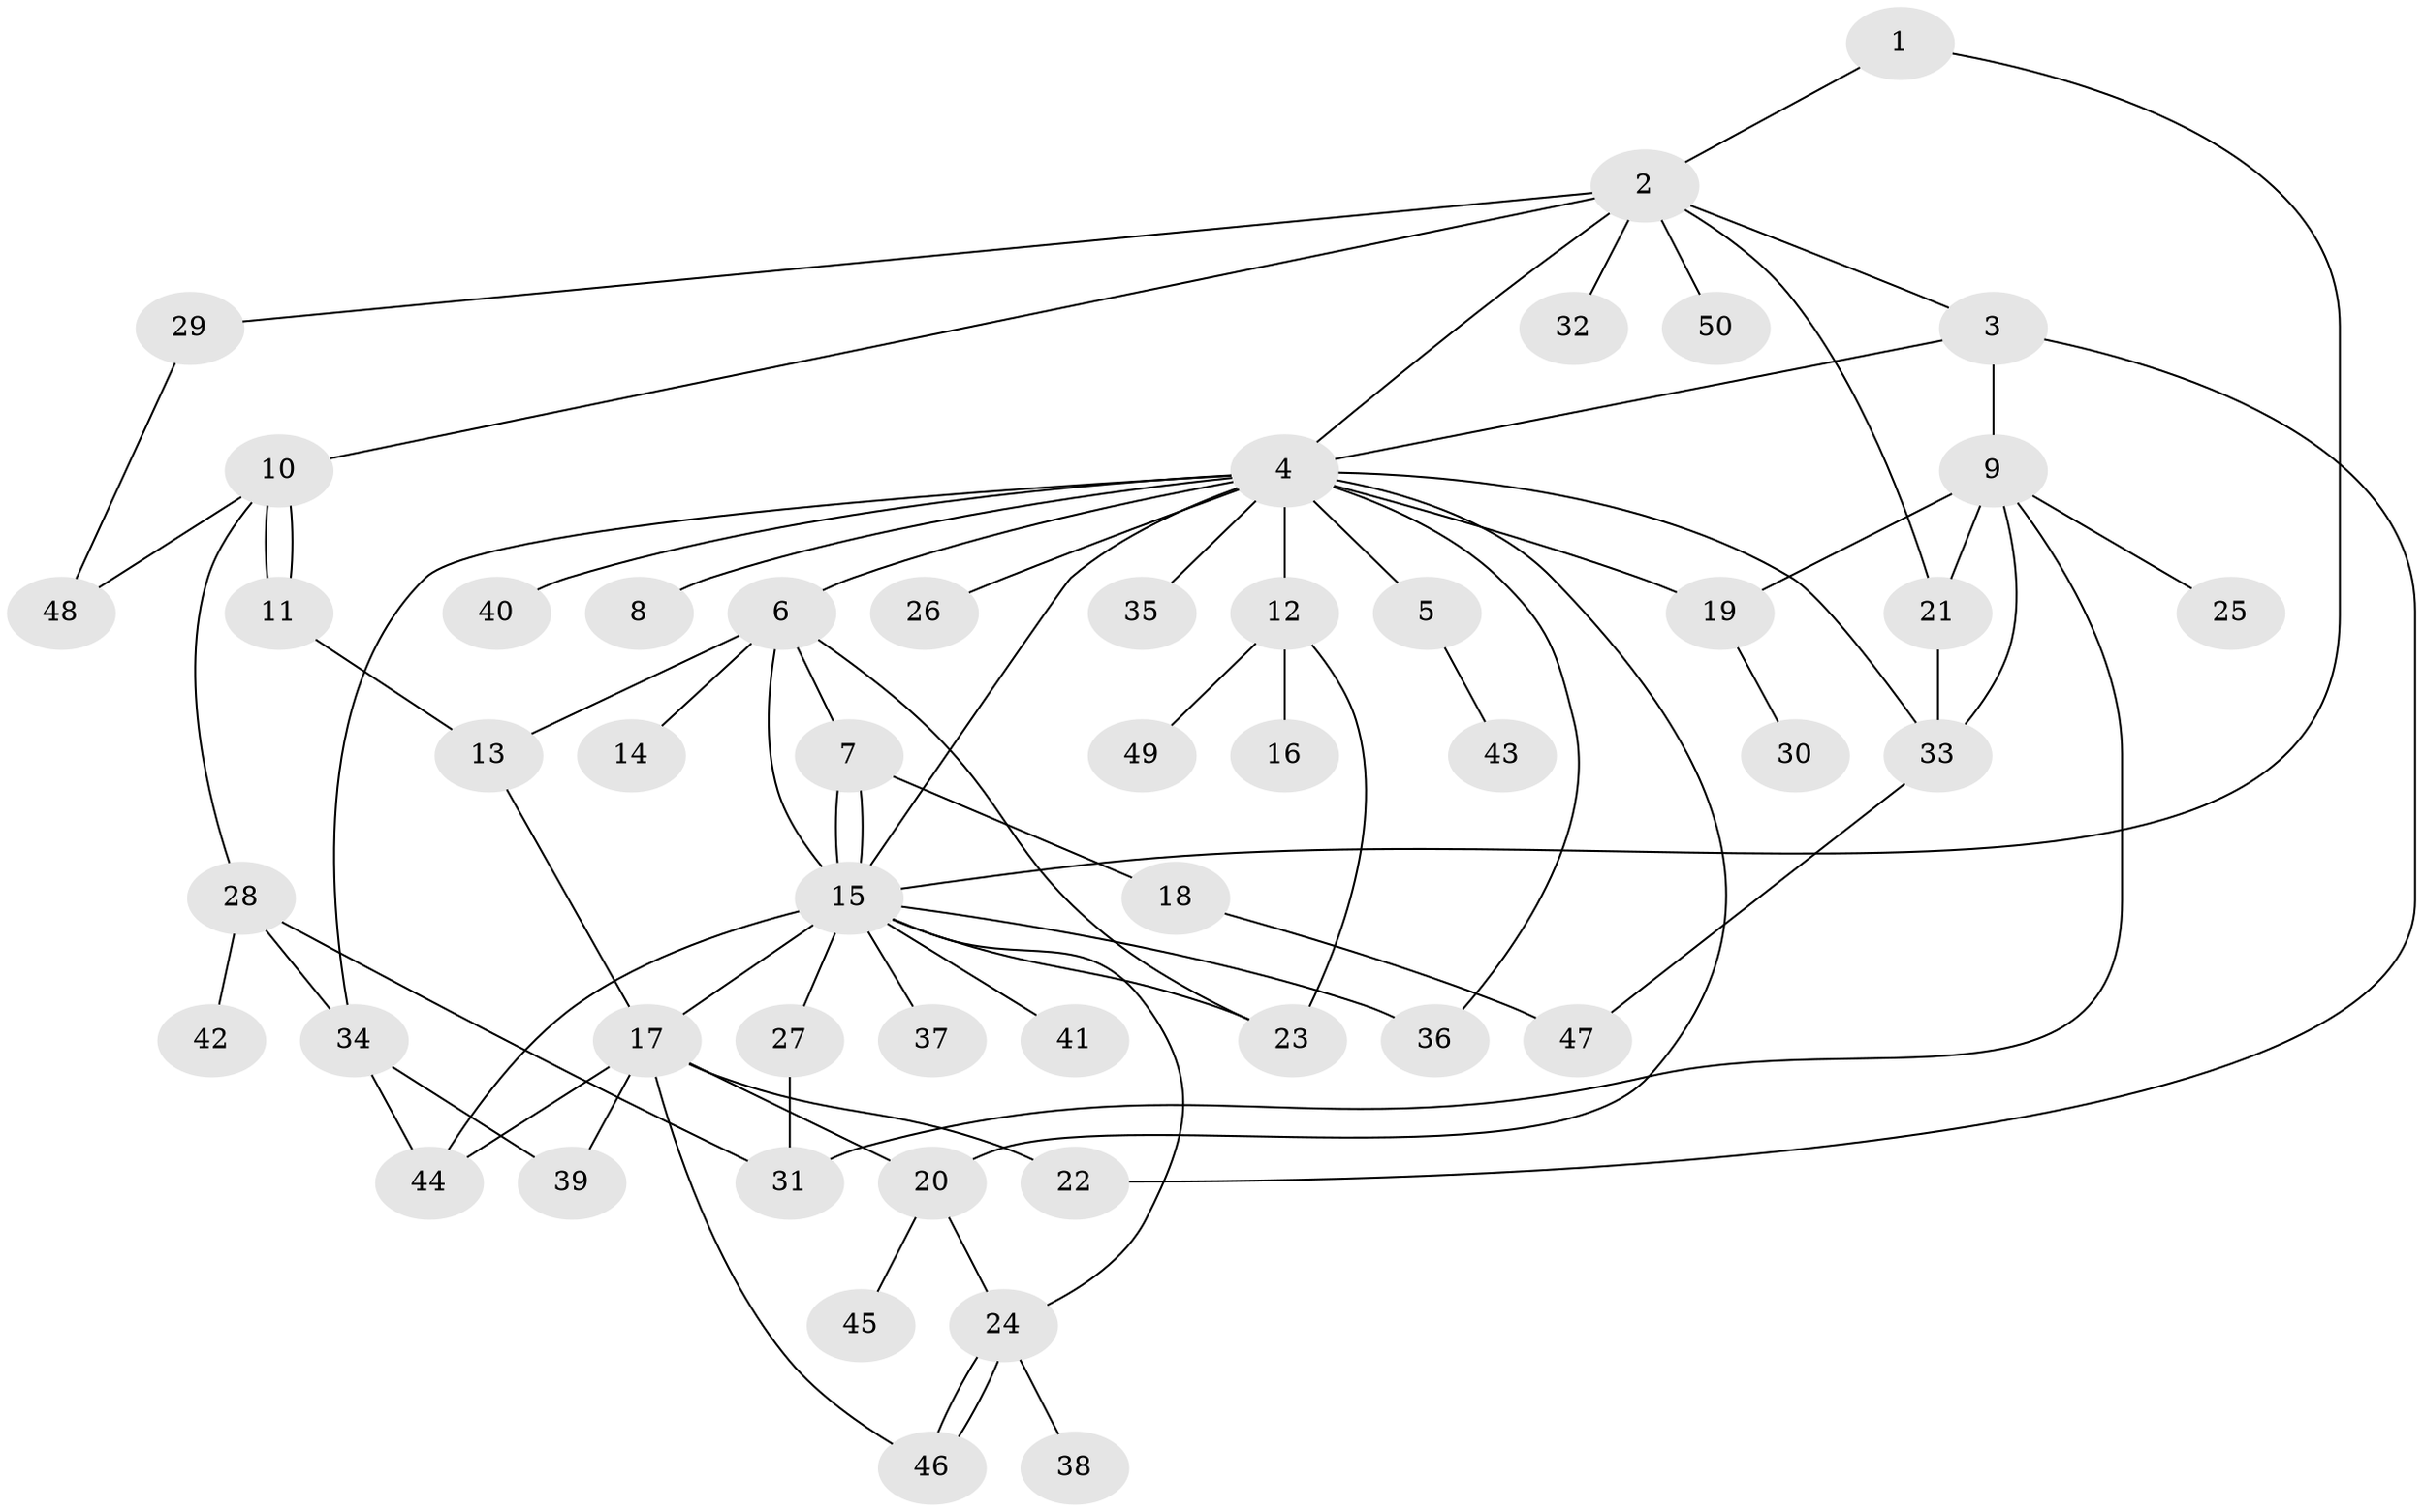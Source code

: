// Generated by graph-tools (version 1.1) at 2025/14/03/09/25 04:14:40]
// undirected, 50 vertices, 77 edges
graph export_dot {
graph [start="1"]
  node [color=gray90,style=filled];
  1;
  2;
  3;
  4;
  5;
  6;
  7;
  8;
  9;
  10;
  11;
  12;
  13;
  14;
  15;
  16;
  17;
  18;
  19;
  20;
  21;
  22;
  23;
  24;
  25;
  26;
  27;
  28;
  29;
  30;
  31;
  32;
  33;
  34;
  35;
  36;
  37;
  38;
  39;
  40;
  41;
  42;
  43;
  44;
  45;
  46;
  47;
  48;
  49;
  50;
  1 -- 2;
  1 -- 15;
  2 -- 3;
  2 -- 4;
  2 -- 10;
  2 -- 21;
  2 -- 29;
  2 -- 32;
  2 -- 50;
  3 -- 4;
  3 -- 9;
  3 -- 22;
  4 -- 5;
  4 -- 6;
  4 -- 8;
  4 -- 12;
  4 -- 15;
  4 -- 19;
  4 -- 20;
  4 -- 26;
  4 -- 33;
  4 -- 34;
  4 -- 35;
  4 -- 36;
  4 -- 40;
  5 -- 43;
  6 -- 7;
  6 -- 13;
  6 -- 14;
  6 -- 15;
  6 -- 23;
  7 -- 15;
  7 -- 15;
  7 -- 18;
  9 -- 19;
  9 -- 21;
  9 -- 25;
  9 -- 31;
  9 -- 33;
  10 -- 11;
  10 -- 11;
  10 -- 28;
  10 -- 48;
  11 -- 13;
  12 -- 16;
  12 -- 23;
  12 -- 49;
  13 -- 17;
  15 -- 17;
  15 -- 23;
  15 -- 24;
  15 -- 27;
  15 -- 36;
  15 -- 37;
  15 -- 41;
  15 -- 44;
  17 -- 20;
  17 -- 22;
  17 -- 39;
  17 -- 44;
  17 -- 46;
  18 -- 47;
  19 -- 30;
  20 -- 24;
  20 -- 45;
  21 -- 33;
  24 -- 38;
  24 -- 46;
  24 -- 46;
  27 -- 31;
  28 -- 31;
  28 -- 34;
  28 -- 42;
  29 -- 48;
  33 -- 47;
  34 -- 39;
  34 -- 44;
}
